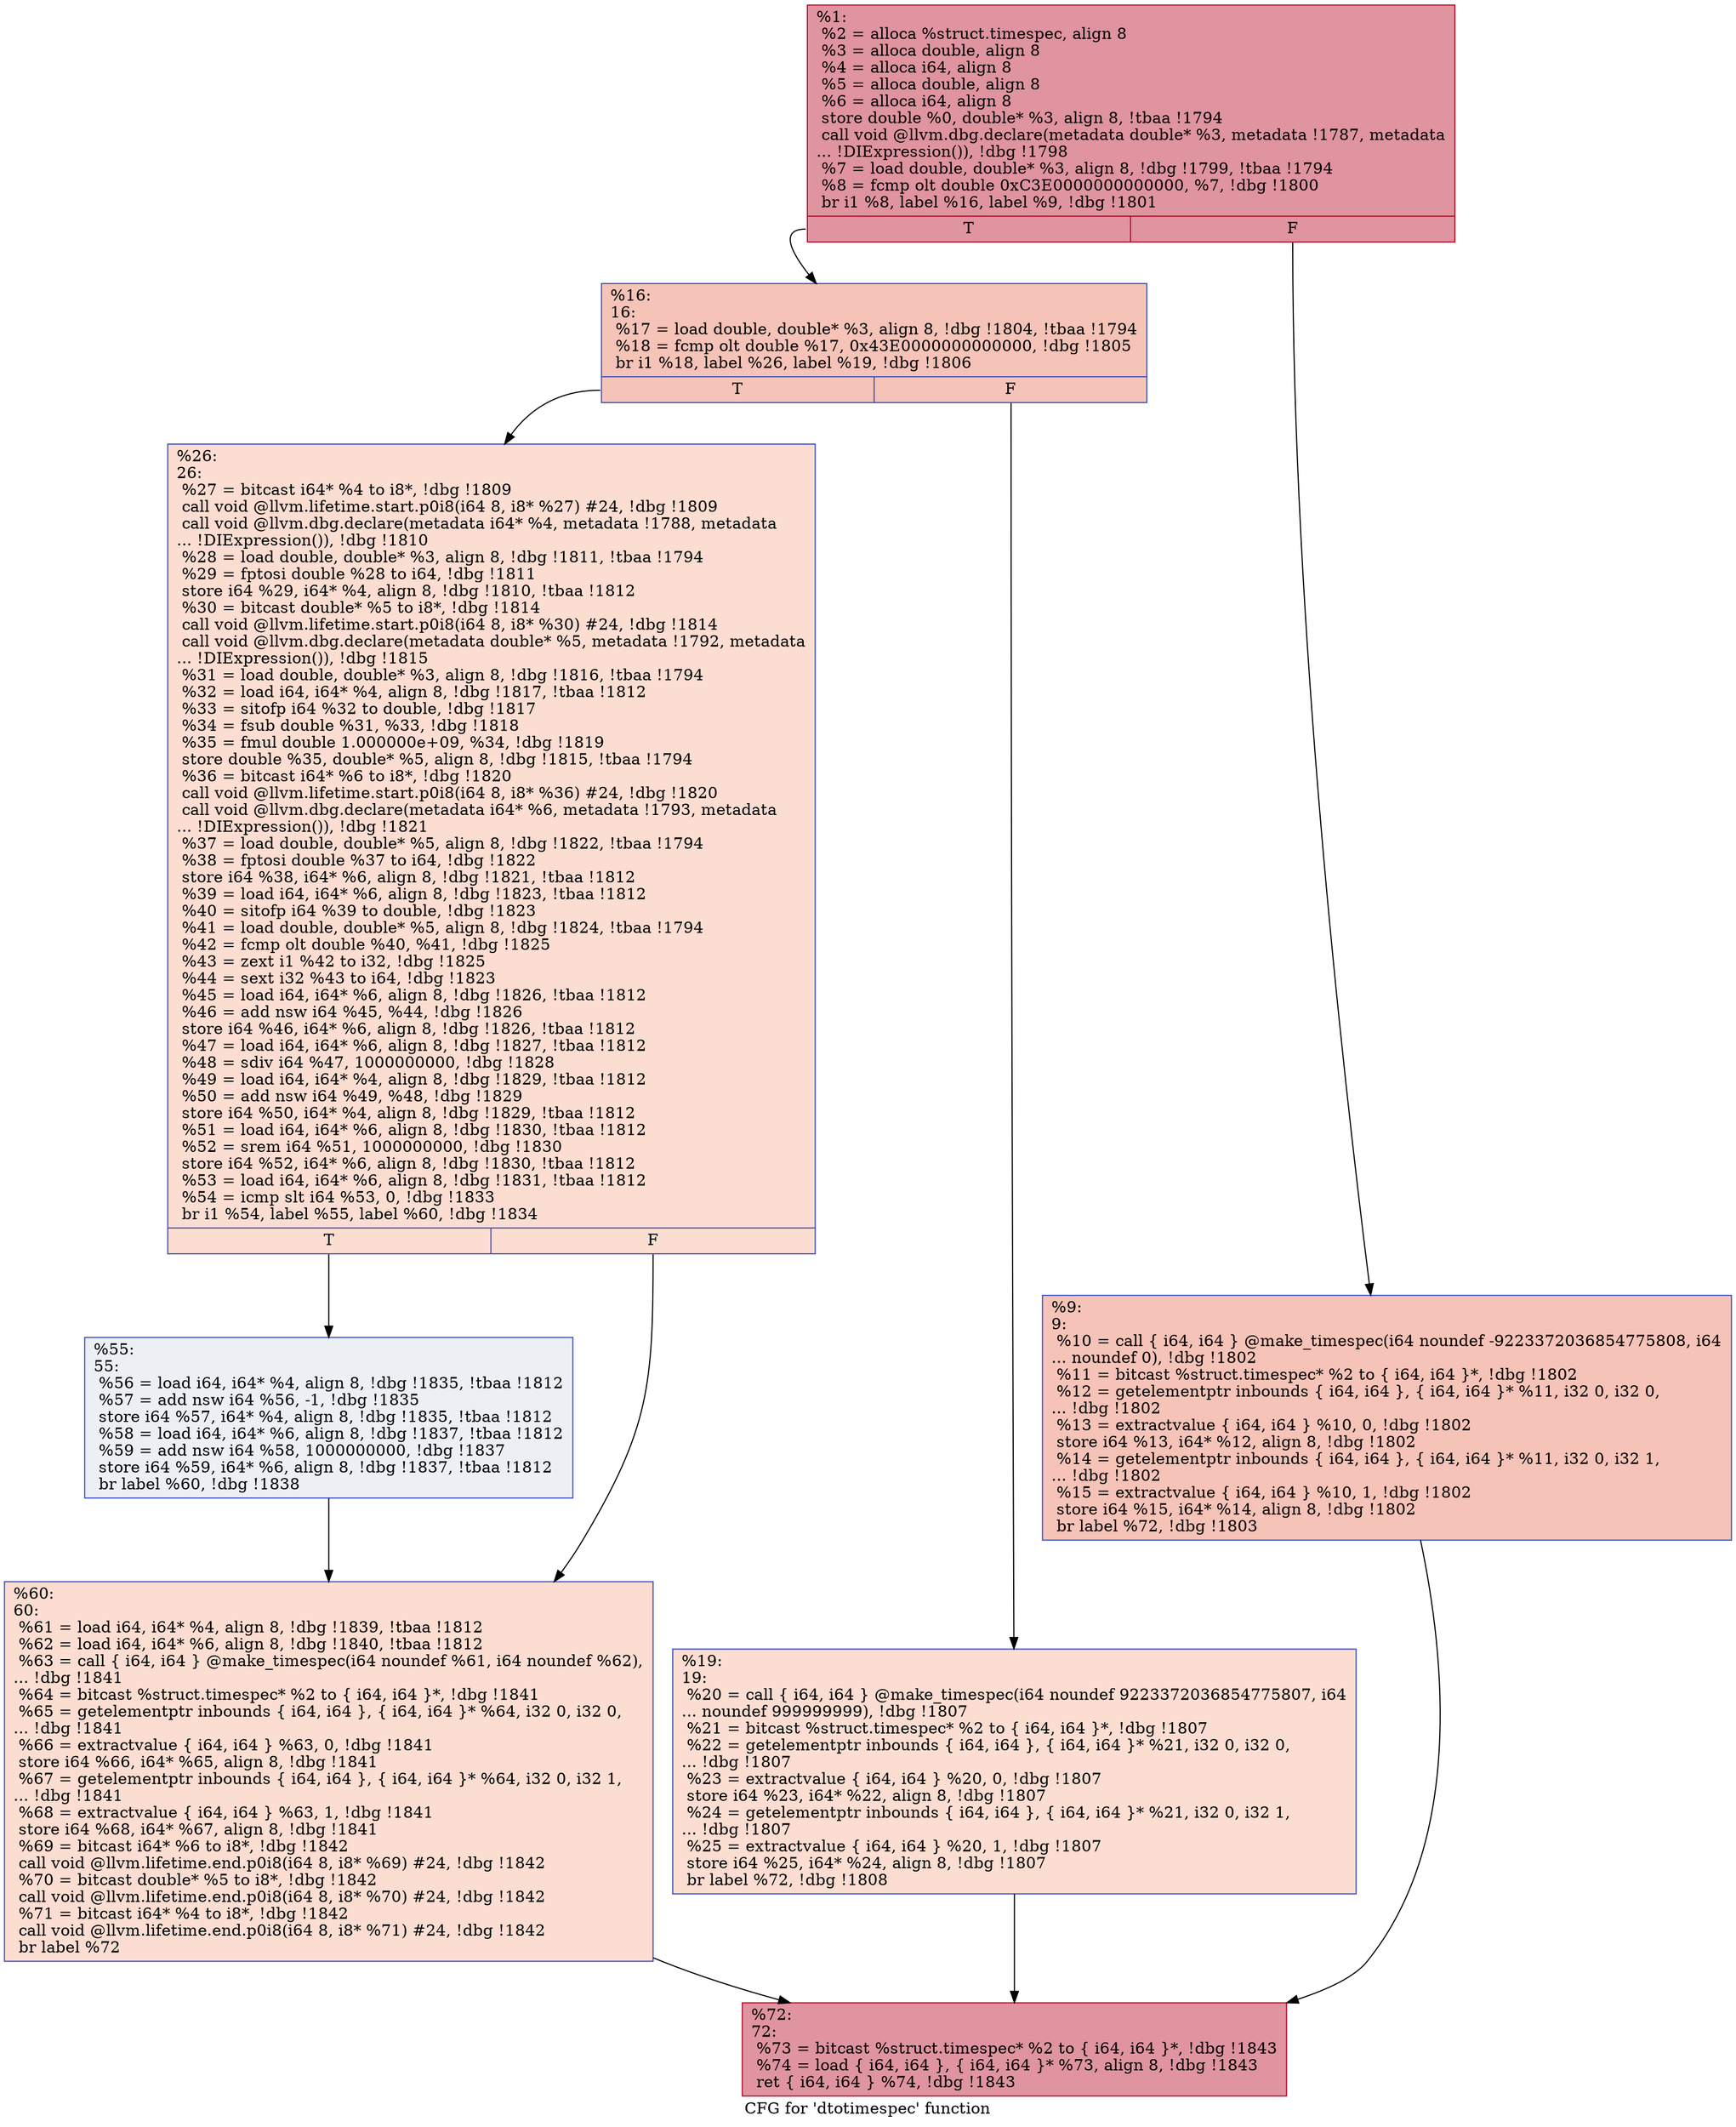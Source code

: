 digraph "CFG for 'dtotimespec' function" {
	label="CFG for 'dtotimespec' function";

	Node0x28cb3a0 [shape=record,color="#b70d28ff", style=filled, fillcolor="#b70d2870",label="{%1:\l  %2 = alloca %struct.timespec, align 8\l  %3 = alloca double, align 8\l  %4 = alloca i64, align 8\l  %5 = alloca double, align 8\l  %6 = alloca i64, align 8\l  store double %0, double* %3, align 8, !tbaa !1794\l  call void @llvm.dbg.declare(metadata double* %3, metadata !1787, metadata\l... !DIExpression()), !dbg !1798\l  %7 = load double, double* %3, align 8, !dbg !1799, !tbaa !1794\l  %8 = fcmp olt double 0xC3E0000000000000, %7, !dbg !1800\l  br i1 %8, label %16, label %9, !dbg !1801\l|{<s0>T|<s1>F}}"];
	Node0x28cb3a0:s0 -> Node0x28cf520;
	Node0x28cb3a0:s1 -> Node0x28cf4d0;
	Node0x28cf4d0 [shape=record,color="#3d50c3ff", style=filled, fillcolor="#e8765c70",label="{%9:\l9:                                                \l  %10 = call \{ i64, i64 \} @make_timespec(i64 noundef -9223372036854775808, i64\l... noundef 0), !dbg !1802\l  %11 = bitcast %struct.timespec* %2 to \{ i64, i64 \}*, !dbg !1802\l  %12 = getelementptr inbounds \{ i64, i64 \}, \{ i64, i64 \}* %11, i32 0, i32 0,\l... !dbg !1802\l  %13 = extractvalue \{ i64, i64 \} %10, 0, !dbg !1802\l  store i64 %13, i64* %12, align 8, !dbg !1802\l  %14 = getelementptr inbounds \{ i64, i64 \}, \{ i64, i64 \}* %11, i32 0, i32 1,\l... !dbg !1802\l  %15 = extractvalue \{ i64, i64 \} %10, 1, !dbg !1802\l  store i64 %15, i64* %14, align 8, !dbg !1802\l  br label %72, !dbg !1803\l}"];
	Node0x28cf4d0 -> Node0x28cf6b0;
	Node0x28cf520 [shape=record,color="#3d50c3ff", style=filled, fillcolor="#e8765c70",label="{%16:\l16:                                               \l  %17 = load double, double* %3, align 8, !dbg !1804, !tbaa !1794\l  %18 = fcmp olt double %17, 0x43E0000000000000, !dbg !1805\l  br i1 %18, label %26, label %19, !dbg !1806\l|{<s0>T|<s1>F}}"];
	Node0x28cf520:s0 -> Node0x28cf5c0;
	Node0x28cf520:s1 -> Node0x28cf570;
	Node0x28cf570 [shape=record,color="#3d50c3ff", style=filled, fillcolor="#f7b39670",label="{%19:\l19:                                               \l  %20 = call \{ i64, i64 \} @make_timespec(i64 noundef 9223372036854775807, i64\l... noundef 999999999), !dbg !1807\l  %21 = bitcast %struct.timespec* %2 to \{ i64, i64 \}*, !dbg !1807\l  %22 = getelementptr inbounds \{ i64, i64 \}, \{ i64, i64 \}* %21, i32 0, i32 0,\l... !dbg !1807\l  %23 = extractvalue \{ i64, i64 \} %20, 0, !dbg !1807\l  store i64 %23, i64* %22, align 8, !dbg !1807\l  %24 = getelementptr inbounds \{ i64, i64 \}, \{ i64, i64 \}* %21, i32 0, i32 1,\l... !dbg !1807\l  %25 = extractvalue \{ i64, i64 \} %20, 1, !dbg !1807\l  store i64 %25, i64* %24, align 8, !dbg !1807\l  br label %72, !dbg !1808\l}"];
	Node0x28cf570 -> Node0x28cf6b0;
	Node0x28cf5c0 [shape=record,color="#3d50c3ff", style=filled, fillcolor="#f7b39670",label="{%26:\l26:                                               \l  %27 = bitcast i64* %4 to i8*, !dbg !1809\l  call void @llvm.lifetime.start.p0i8(i64 8, i8* %27) #24, !dbg !1809\l  call void @llvm.dbg.declare(metadata i64* %4, metadata !1788, metadata\l... !DIExpression()), !dbg !1810\l  %28 = load double, double* %3, align 8, !dbg !1811, !tbaa !1794\l  %29 = fptosi double %28 to i64, !dbg !1811\l  store i64 %29, i64* %4, align 8, !dbg !1810, !tbaa !1812\l  %30 = bitcast double* %5 to i8*, !dbg !1814\l  call void @llvm.lifetime.start.p0i8(i64 8, i8* %30) #24, !dbg !1814\l  call void @llvm.dbg.declare(metadata double* %5, metadata !1792, metadata\l... !DIExpression()), !dbg !1815\l  %31 = load double, double* %3, align 8, !dbg !1816, !tbaa !1794\l  %32 = load i64, i64* %4, align 8, !dbg !1817, !tbaa !1812\l  %33 = sitofp i64 %32 to double, !dbg !1817\l  %34 = fsub double %31, %33, !dbg !1818\l  %35 = fmul double 1.000000e+09, %34, !dbg !1819\l  store double %35, double* %5, align 8, !dbg !1815, !tbaa !1794\l  %36 = bitcast i64* %6 to i8*, !dbg !1820\l  call void @llvm.lifetime.start.p0i8(i64 8, i8* %36) #24, !dbg !1820\l  call void @llvm.dbg.declare(metadata i64* %6, metadata !1793, metadata\l... !DIExpression()), !dbg !1821\l  %37 = load double, double* %5, align 8, !dbg !1822, !tbaa !1794\l  %38 = fptosi double %37 to i64, !dbg !1822\l  store i64 %38, i64* %6, align 8, !dbg !1821, !tbaa !1812\l  %39 = load i64, i64* %6, align 8, !dbg !1823, !tbaa !1812\l  %40 = sitofp i64 %39 to double, !dbg !1823\l  %41 = load double, double* %5, align 8, !dbg !1824, !tbaa !1794\l  %42 = fcmp olt double %40, %41, !dbg !1825\l  %43 = zext i1 %42 to i32, !dbg !1825\l  %44 = sext i32 %43 to i64, !dbg !1823\l  %45 = load i64, i64* %6, align 8, !dbg !1826, !tbaa !1812\l  %46 = add nsw i64 %45, %44, !dbg !1826\l  store i64 %46, i64* %6, align 8, !dbg !1826, !tbaa !1812\l  %47 = load i64, i64* %6, align 8, !dbg !1827, !tbaa !1812\l  %48 = sdiv i64 %47, 1000000000, !dbg !1828\l  %49 = load i64, i64* %4, align 8, !dbg !1829, !tbaa !1812\l  %50 = add nsw i64 %49, %48, !dbg !1829\l  store i64 %50, i64* %4, align 8, !dbg !1829, !tbaa !1812\l  %51 = load i64, i64* %6, align 8, !dbg !1830, !tbaa !1812\l  %52 = srem i64 %51, 1000000000, !dbg !1830\l  store i64 %52, i64* %6, align 8, !dbg !1830, !tbaa !1812\l  %53 = load i64, i64* %6, align 8, !dbg !1831, !tbaa !1812\l  %54 = icmp slt i64 %53, 0, !dbg !1833\l  br i1 %54, label %55, label %60, !dbg !1834\l|{<s0>T|<s1>F}}"];
	Node0x28cf5c0:s0 -> Node0x28cf610;
	Node0x28cf5c0:s1 -> Node0x28cf660;
	Node0x28cf610 [shape=record,color="#3d50c3ff", style=filled, fillcolor="#d4dbe670",label="{%55:\l55:                                               \l  %56 = load i64, i64* %4, align 8, !dbg !1835, !tbaa !1812\l  %57 = add nsw i64 %56, -1, !dbg !1835\l  store i64 %57, i64* %4, align 8, !dbg !1835, !tbaa !1812\l  %58 = load i64, i64* %6, align 8, !dbg !1837, !tbaa !1812\l  %59 = add nsw i64 %58, 1000000000, !dbg !1837\l  store i64 %59, i64* %6, align 8, !dbg !1837, !tbaa !1812\l  br label %60, !dbg !1838\l}"];
	Node0x28cf610 -> Node0x28cf660;
	Node0x28cf660 [shape=record,color="#3d50c3ff", style=filled, fillcolor="#f7b39670",label="{%60:\l60:                                               \l  %61 = load i64, i64* %4, align 8, !dbg !1839, !tbaa !1812\l  %62 = load i64, i64* %6, align 8, !dbg !1840, !tbaa !1812\l  %63 = call \{ i64, i64 \} @make_timespec(i64 noundef %61, i64 noundef %62),\l... !dbg !1841\l  %64 = bitcast %struct.timespec* %2 to \{ i64, i64 \}*, !dbg !1841\l  %65 = getelementptr inbounds \{ i64, i64 \}, \{ i64, i64 \}* %64, i32 0, i32 0,\l... !dbg !1841\l  %66 = extractvalue \{ i64, i64 \} %63, 0, !dbg !1841\l  store i64 %66, i64* %65, align 8, !dbg !1841\l  %67 = getelementptr inbounds \{ i64, i64 \}, \{ i64, i64 \}* %64, i32 0, i32 1,\l... !dbg !1841\l  %68 = extractvalue \{ i64, i64 \} %63, 1, !dbg !1841\l  store i64 %68, i64* %67, align 8, !dbg !1841\l  %69 = bitcast i64* %6 to i8*, !dbg !1842\l  call void @llvm.lifetime.end.p0i8(i64 8, i8* %69) #24, !dbg !1842\l  %70 = bitcast double* %5 to i8*, !dbg !1842\l  call void @llvm.lifetime.end.p0i8(i64 8, i8* %70) #24, !dbg !1842\l  %71 = bitcast i64* %4 to i8*, !dbg !1842\l  call void @llvm.lifetime.end.p0i8(i64 8, i8* %71) #24, !dbg !1842\l  br label %72\l}"];
	Node0x28cf660 -> Node0x28cf6b0;
	Node0x28cf6b0 [shape=record,color="#b70d28ff", style=filled, fillcolor="#b70d2870",label="{%72:\l72:                                               \l  %73 = bitcast %struct.timespec* %2 to \{ i64, i64 \}*, !dbg !1843\l  %74 = load \{ i64, i64 \}, \{ i64, i64 \}* %73, align 8, !dbg !1843\l  ret \{ i64, i64 \} %74, !dbg !1843\l}"];
}
